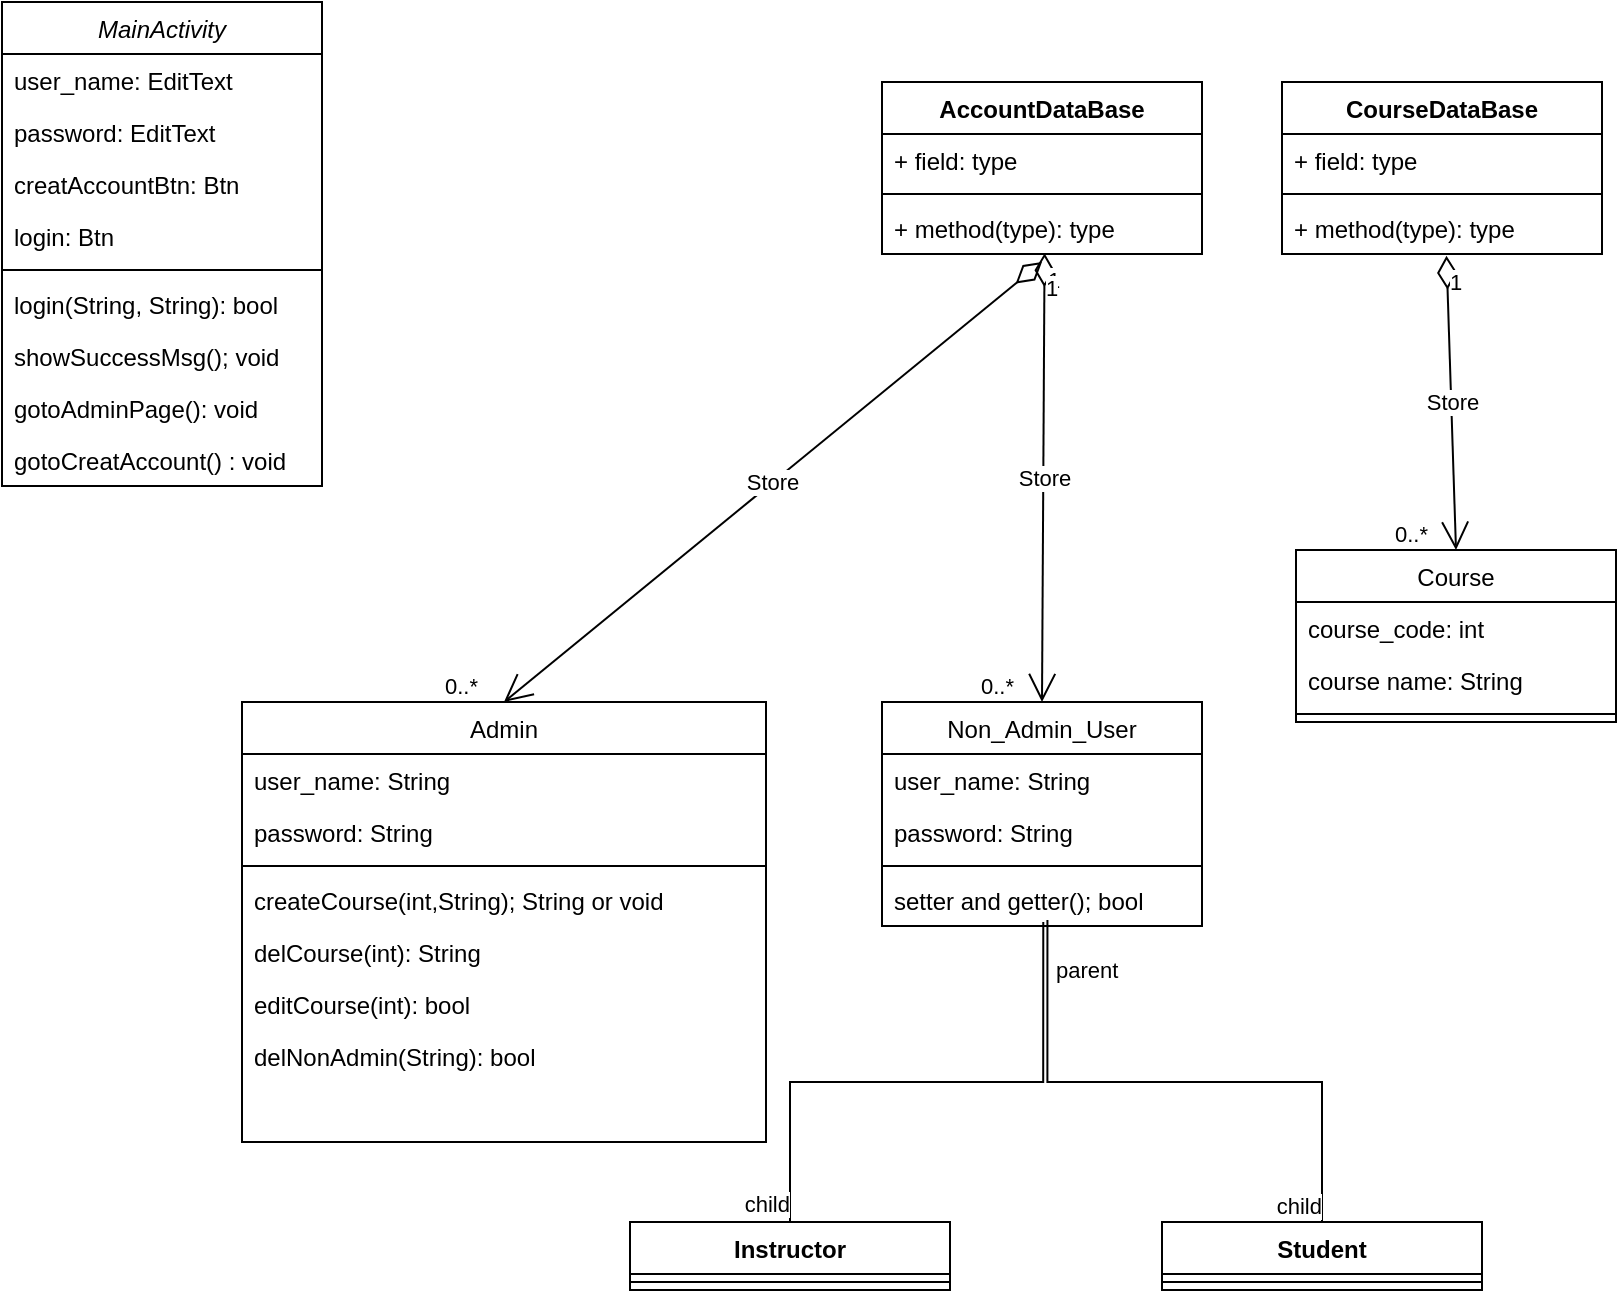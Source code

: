 <mxfile version="20.0.1" type="device"><diagram id="C5RBs43oDa-KdzZeNtuy" name="Page-1"><mxGraphModel dx="862" dy="475" grid="1" gridSize="10" guides="1" tooltips="1" connect="1" arrows="1" fold="1" page="1" pageScale="1" pageWidth="827" pageHeight="1169" math="0" shadow="0"><root><mxCell id="WIyWlLk6GJQsqaUBKTNV-0"/><mxCell id="WIyWlLk6GJQsqaUBKTNV-1" parent="WIyWlLk6GJQsqaUBKTNV-0"/><mxCell id="zkfFHV4jXpPFQw0GAbJ--0" value="MainActivity" style="swimlane;fontStyle=2;align=center;verticalAlign=top;childLayout=stackLayout;horizontal=1;startSize=26;horizontalStack=0;resizeParent=1;resizeLast=0;collapsible=1;marginBottom=0;rounded=0;shadow=0;strokeWidth=1;" parent="WIyWlLk6GJQsqaUBKTNV-1" vertex="1"><mxGeometry x="20" y="30" width="160" height="242" as="geometry"><mxRectangle x="230" y="140" width="160" height="26" as="alternateBounds"/></mxGeometry></mxCell><mxCell id="zkfFHV4jXpPFQw0GAbJ--1" value="user_name: EditText" style="text;align=left;verticalAlign=top;spacingLeft=4;spacingRight=4;overflow=hidden;rotatable=0;points=[[0,0.5],[1,0.5]];portConstraint=eastwest;" parent="zkfFHV4jXpPFQw0GAbJ--0" vertex="1"><mxGeometry y="26" width="160" height="26" as="geometry"/></mxCell><mxCell id="zkfFHV4jXpPFQw0GAbJ--2" value="password: EditText" style="text;align=left;verticalAlign=top;spacingLeft=4;spacingRight=4;overflow=hidden;rotatable=0;points=[[0,0.5],[1,0.5]];portConstraint=eastwest;rounded=0;shadow=0;html=0;" parent="zkfFHV4jXpPFQw0GAbJ--0" vertex="1"><mxGeometry y="52" width="160" height="26" as="geometry"/></mxCell><mxCell id="zkfFHV4jXpPFQw0GAbJ--3" value="creatAccountBtn: Btn" style="text;align=left;verticalAlign=top;spacingLeft=4;spacingRight=4;overflow=hidden;rotatable=0;points=[[0,0.5],[1,0.5]];portConstraint=eastwest;rounded=0;shadow=0;html=0;" parent="zkfFHV4jXpPFQw0GAbJ--0" vertex="1"><mxGeometry y="78" width="160" height="26" as="geometry"/></mxCell><mxCell id="XcK1MfJlwx8UdS8gnA3x-0" value="login: Btn" style="text;strokeColor=none;fillColor=none;align=left;verticalAlign=top;spacingLeft=4;spacingRight=4;overflow=hidden;rotatable=0;points=[[0,0.5],[1,0.5]];portConstraint=eastwest;" vertex="1" parent="zkfFHV4jXpPFQw0GAbJ--0"><mxGeometry y="104" width="160" height="26" as="geometry"/></mxCell><mxCell id="zkfFHV4jXpPFQw0GAbJ--4" value="" style="line;html=1;strokeWidth=1;align=left;verticalAlign=middle;spacingTop=-1;spacingLeft=3;spacingRight=3;rotatable=0;labelPosition=right;points=[];portConstraint=eastwest;" parent="zkfFHV4jXpPFQw0GAbJ--0" vertex="1"><mxGeometry y="130" width="160" height="8" as="geometry"/></mxCell><mxCell id="zkfFHV4jXpPFQw0GAbJ--5" value="login(String, String): bool" style="text;align=left;verticalAlign=top;spacingLeft=4;spacingRight=4;overflow=hidden;rotatable=0;points=[[0,0.5],[1,0.5]];portConstraint=eastwest;" parent="zkfFHV4jXpPFQw0GAbJ--0" vertex="1"><mxGeometry y="138" width="160" height="26" as="geometry"/></mxCell><mxCell id="XcK1MfJlwx8UdS8gnA3x-18" value="showSuccessMsg(); void" style="text;strokeColor=none;fillColor=none;align=left;verticalAlign=top;spacingLeft=4;spacingRight=4;overflow=hidden;rotatable=0;points=[[0,0.5],[1,0.5]];portConstraint=eastwest;" vertex="1" parent="zkfFHV4jXpPFQw0GAbJ--0"><mxGeometry y="164" width="160" height="26" as="geometry"/></mxCell><mxCell id="XcK1MfJlwx8UdS8gnA3x-17" value="gotoAdminPage(): void" style="text;strokeColor=none;fillColor=none;align=left;verticalAlign=top;spacingLeft=4;spacingRight=4;overflow=hidden;rotatable=0;points=[[0,0.5],[1,0.5]];portConstraint=eastwest;" vertex="1" parent="zkfFHV4jXpPFQw0GAbJ--0"><mxGeometry y="190" width="160" height="26" as="geometry"/></mxCell><mxCell id="XcK1MfJlwx8UdS8gnA3x-16" value="gotoCreatAccount() : void" style="text;strokeColor=none;fillColor=none;align=left;verticalAlign=top;spacingLeft=4;spacingRight=4;overflow=hidden;rotatable=0;points=[[0,0.5],[1,0.5]];portConstraint=eastwest;" vertex="1" parent="zkfFHV4jXpPFQw0GAbJ--0"><mxGeometry y="216" width="160" height="26" as="geometry"/></mxCell><mxCell id="zkfFHV4jXpPFQw0GAbJ--6" value="Non_Admin_User" style="swimlane;fontStyle=0;align=center;verticalAlign=top;childLayout=stackLayout;horizontal=1;startSize=26;horizontalStack=0;resizeParent=1;resizeLast=0;collapsible=1;marginBottom=0;rounded=0;shadow=0;strokeWidth=1;" parent="WIyWlLk6GJQsqaUBKTNV-1" vertex="1"><mxGeometry x="460" y="380" width="160" height="112" as="geometry"><mxRectangle x="130" y="380" width="160" height="26" as="alternateBounds"/></mxGeometry></mxCell><mxCell id="zkfFHV4jXpPFQw0GAbJ--7" value="user_name: String" style="text;align=left;verticalAlign=top;spacingLeft=4;spacingRight=4;overflow=hidden;rotatable=0;points=[[0,0.5],[1,0.5]];portConstraint=eastwest;" parent="zkfFHV4jXpPFQw0GAbJ--6" vertex="1"><mxGeometry y="26" width="160" height="26" as="geometry"/></mxCell><mxCell id="zkfFHV4jXpPFQw0GAbJ--8" value="password: String" style="text;align=left;verticalAlign=top;spacingLeft=4;spacingRight=4;overflow=hidden;rotatable=0;points=[[0,0.5],[1,0.5]];portConstraint=eastwest;rounded=0;shadow=0;html=0;" parent="zkfFHV4jXpPFQw0GAbJ--6" vertex="1"><mxGeometry y="52" width="160" height="26" as="geometry"/></mxCell><mxCell id="zkfFHV4jXpPFQw0GAbJ--9" value="" style="line;html=1;strokeWidth=1;align=left;verticalAlign=middle;spacingTop=-1;spacingLeft=3;spacingRight=3;rotatable=0;labelPosition=right;points=[];portConstraint=eastwest;" parent="zkfFHV4jXpPFQw0GAbJ--6" vertex="1"><mxGeometry y="78" width="160" height="8" as="geometry"/></mxCell><mxCell id="XcK1MfJlwx8UdS8gnA3x-20" value="setter and getter(); bool " style="text;strokeColor=none;fillColor=none;align=left;verticalAlign=top;spacingLeft=4;spacingRight=4;overflow=hidden;rotatable=0;points=[[0,0.5],[1,0.5]];portConstraint=eastwest;" vertex="1" parent="zkfFHV4jXpPFQw0GAbJ--6"><mxGeometry y="86" width="160" height="26" as="geometry"/></mxCell><mxCell id="zkfFHV4jXpPFQw0GAbJ--13" value="Course" style="swimlane;fontStyle=0;align=center;verticalAlign=top;childLayout=stackLayout;horizontal=1;startSize=26;horizontalStack=0;resizeParent=1;resizeLast=0;collapsible=1;marginBottom=0;rounded=0;shadow=0;strokeWidth=1;" parent="WIyWlLk6GJQsqaUBKTNV-1" vertex="1"><mxGeometry x="667" y="304" width="160" height="86" as="geometry"><mxRectangle x="340" y="380" width="170" height="26" as="alternateBounds"/></mxGeometry></mxCell><mxCell id="zkfFHV4jXpPFQw0GAbJ--14" value="course_code: int" style="text;align=left;verticalAlign=top;spacingLeft=4;spacingRight=4;overflow=hidden;rotatable=0;points=[[0,0.5],[1,0.5]];portConstraint=eastwest;" parent="zkfFHV4jXpPFQw0GAbJ--13" vertex="1"><mxGeometry y="26" width="160" height="26" as="geometry"/></mxCell><mxCell id="XcK1MfJlwx8UdS8gnA3x-1" value="course name: String" style="text;strokeColor=none;fillColor=none;align=left;verticalAlign=top;spacingLeft=4;spacingRight=4;overflow=hidden;rotatable=0;points=[[0,0.5],[1,0.5]];portConstraint=eastwest;" vertex="1" parent="zkfFHV4jXpPFQw0GAbJ--13"><mxGeometry y="52" width="160" height="26" as="geometry"/></mxCell><mxCell id="zkfFHV4jXpPFQw0GAbJ--15" value="" style="line;html=1;strokeWidth=1;align=left;verticalAlign=middle;spacingTop=-1;spacingLeft=3;spacingRight=3;rotatable=0;labelPosition=right;points=[];portConstraint=eastwest;" parent="zkfFHV4jXpPFQw0GAbJ--13" vertex="1"><mxGeometry y="78" width="160" height="8" as="geometry"/></mxCell><mxCell id="zkfFHV4jXpPFQw0GAbJ--17" value="Admin" style="swimlane;fontStyle=0;align=center;verticalAlign=top;childLayout=stackLayout;horizontal=1;startSize=26;horizontalStack=0;resizeParent=1;resizeLast=0;collapsible=1;marginBottom=0;rounded=0;shadow=0;strokeWidth=1;" parent="WIyWlLk6GJQsqaUBKTNV-1" vertex="1"><mxGeometry x="140" y="380" width="262" height="220" as="geometry"><mxRectangle x="550" y="140" width="160" height="26" as="alternateBounds"/></mxGeometry></mxCell><mxCell id="zkfFHV4jXpPFQw0GAbJ--18" value="user_name: String" style="text;align=left;verticalAlign=top;spacingLeft=4;spacingRight=4;overflow=hidden;rotatable=0;points=[[0,0.5],[1,0.5]];portConstraint=eastwest;" parent="zkfFHV4jXpPFQw0GAbJ--17" vertex="1"><mxGeometry y="26" width="262" height="26" as="geometry"/></mxCell><mxCell id="XcK1MfJlwx8UdS8gnA3x-14" value="password: String" style="text;strokeColor=none;fillColor=none;align=left;verticalAlign=top;spacingLeft=4;spacingRight=4;overflow=hidden;rotatable=0;points=[[0,0.5],[1,0.5]];portConstraint=eastwest;" vertex="1" parent="zkfFHV4jXpPFQw0GAbJ--17"><mxGeometry y="52" width="262" height="26" as="geometry"/></mxCell><mxCell id="zkfFHV4jXpPFQw0GAbJ--23" value="" style="line;html=1;strokeWidth=1;align=left;verticalAlign=middle;spacingTop=-1;spacingLeft=3;spacingRight=3;rotatable=0;labelPosition=right;points=[];portConstraint=eastwest;" parent="zkfFHV4jXpPFQw0GAbJ--17" vertex="1"><mxGeometry y="78" width="262" height="8" as="geometry"/></mxCell><mxCell id="zkfFHV4jXpPFQw0GAbJ--25" value="createCourse(int,String); String or void" style="text;align=left;verticalAlign=top;spacingLeft=4;spacingRight=4;overflow=hidden;rotatable=0;points=[[0,0.5],[1,0.5]];portConstraint=eastwest;" parent="zkfFHV4jXpPFQw0GAbJ--17" vertex="1"><mxGeometry y="86" width="262" height="26" as="geometry"/></mxCell><mxCell id="zkfFHV4jXpPFQw0GAbJ--24" value="delCourse(int): String" style="text;align=left;verticalAlign=top;spacingLeft=4;spacingRight=4;overflow=hidden;rotatable=0;points=[[0,0.5],[1,0.5]];portConstraint=eastwest;" parent="zkfFHV4jXpPFQw0GAbJ--17" vertex="1"><mxGeometry y="112" width="262" height="26" as="geometry"/></mxCell><mxCell id="XcK1MfJlwx8UdS8gnA3x-12" value="editCourse(int): bool" style="text;strokeColor=none;fillColor=none;align=left;verticalAlign=top;spacingLeft=4;spacingRight=4;overflow=hidden;rotatable=0;points=[[0,0.5],[1,0.5]];portConstraint=eastwest;" vertex="1" parent="zkfFHV4jXpPFQw0GAbJ--17"><mxGeometry y="138" width="262" height="26" as="geometry"/></mxCell><mxCell id="XcK1MfJlwx8UdS8gnA3x-13" value="delNonAdmin(String): bool" style="text;strokeColor=none;fillColor=none;align=left;verticalAlign=top;spacingLeft=4;spacingRight=4;overflow=hidden;rotatable=0;points=[[0,0.5],[1,0.5]];portConstraint=eastwest;" vertex="1" parent="zkfFHV4jXpPFQw0GAbJ--17"><mxGeometry y="164" width="262" height="26" as="geometry"/></mxCell><mxCell id="XcK1MfJlwx8UdS8gnA3x-6" value="Instructor" style="swimlane;fontStyle=1;align=center;verticalAlign=top;childLayout=stackLayout;horizontal=1;startSize=26;horizontalStack=0;resizeParent=1;resizeParentMax=0;resizeLast=0;collapsible=1;marginBottom=0;" vertex="1" parent="WIyWlLk6GJQsqaUBKTNV-1"><mxGeometry x="334" y="640" width="160" height="34" as="geometry"/></mxCell><mxCell id="XcK1MfJlwx8UdS8gnA3x-8" value="" style="line;strokeWidth=1;fillColor=none;align=left;verticalAlign=middle;spacingTop=-1;spacingLeft=3;spacingRight=3;rotatable=0;labelPosition=right;points=[];portConstraint=eastwest;" vertex="1" parent="XcK1MfJlwx8UdS8gnA3x-6"><mxGeometry y="26" width="160" height="8" as="geometry"/></mxCell><mxCell id="XcK1MfJlwx8UdS8gnA3x-10" value="Student" style="swimlane;fontStyle=1;align=center;verticalAlign=top;childLayout=stackLayout;horizontal=1;startSize=26;horizontalStack=0;resizeParent=1;resizeParentMax=0;resizeLast=0;collapsible=1;marginBottom=0;" vertex="1" parent="WIyWlLk6GJQsqaUBKTNV-1"><mxGeometry x="600" y="640" width="160" height="34" as="geometry"/></mxCell><mxCell id="XcK1MfJlwx8UdS8gnA3x-11" value="" style="line;strokeWidth=1;fillColor=none;align=left;verticalAlign=middle;spacingTop=-1;spacingLeft=3;spacingRight=3;rotatable=0;labelPosition=right;points=[];portConstraint=eastwest;" vertex="1" parent="XcK1MfJlwx8UdS8gnA3x-10"><mxGeometry y="26" width="160" height="8" as="geometry"/></mxCell><mxCell id="XcK1MfJlwx8UdS8gnA3x-24" value="" style="endArrow=none;html=1;edgeStyle=orthogonalEdgeStyle;rounded=0;exitX=0.504;exitY=0.921;exitDx=0;exitDy=0;exitPerimeter=0;entryX=0.5;entryY=0;entryDx=0;entryDy=0;" edge="1" parent="WIyWlLk6GJQsqaUBKTNV-1" source="XcK1MfJlwx8UdS8gnA3x-20" target="XcK1MfJlwx8UdS8gnA3x-6"><mxGeometry relative="1" as="geometry"><mxPoint x="30.0" y="489.996" as="sourcePoint"/><mxPoint x="181.12" y="615.5" as="targetPoint"/><Array as="points"><mxPoint x="541" y="570"/><mxPoint x="414" y="570"/></Array></mxGeometry></mxCell><mxCell id="XcK1MfJlwx8UdS8gnA3x-25" value="parent" style="edgeLabel;resizable=0;html=1;align=left;verticalAlign=bottom;" connectable="0" vertex="1" parent="XcK1MfJlwx8UdS8gnA3x-24"><mxGeometry x="-1" relative="1" as="geometry"><mxPoint x="4" y="33" as="offset"/></mxGeometry></mxCell><mxCell id="XcK1MfJlwx8UdS8gnA3x-26" value="child" style="edgeLabel;resizable=0;html=1;align=right;verticalAlign=bottom;" connectable="0" vertex="1" parent="XcK1MfJlwx8UdS8gnA3x-24"><mxGeometry x="1" relative="1" as="geometry"/></mxCell><mxCell id="XcK1MfJlwx8UdS8gnA3x-27" value="CourseDataBase" style="swimlane;fontStyle=1;align=center;verticalAlign=top;childLayout=stackLayout;horizontal=1;startSize=26;horizontalStack=0;resizeParent=1;resizeParentMax=0;resizeLast=0;collapsible=1;marginBottom=0;" vertex="1" parent="WIyWlLk6GJQsqaUBKTNV-1"><mxGeometry x="660" y="70" width="160" height="86" as="geometry"/></mxCell><mxCell id="XcK1MfJlwx8UdS8gnA3x-28" value="+ field: type" style="text;strokeColor=none;fillColor=none;align=left;verticalAlign=top;spacingLeft=4;spacingRight=4;overflow=hidden;rotatable=0;points=[[0,0.5],[1,0.5]];portConstraint=eastwest;" vertex="1" parent="XcK1MfJlwx8UdS8gnA3x-27"><mxGeometry y="26" width="160" height="26" as="geometry"/></mxCell><mxCell id="XcK1MfJlwx8UdS8gnA3x-29" value="" style="line;strokeWidth=1;fillColor=none;align=left;verticalAlign=middle;spacingTop=-1;spacingLeft=3;spacingRight=3;rotatable=0;labelPosition=right;points=[];portConstraint=eastwest;" vertex="1" parent="XcK1MfJlwx8UdS8gnA3x-27"><mxGeometry y="52" width="160" height="8" as="geometry"/></mxCell><mxCell id="XcK1MfJlwx8UdS8gnA3x-30" value="+ method(type): type" style="text;strokeColor=none;fillColor=none;align=left;verticalAlign=top;spacingLeft=4;spacingRight=4;overflow=hidden;rotatable=0;points=[[0,0.5],[1,0.5]];portConstraint=eastwest;" vertex="1" parent="XcK1MfJlwx8UdS8gnA3x-27"><mxGeometry y="60" width="160" height="26" as="geometry"/></mxCell><mxCell id="XcK1MfJlwx8UdS8gnA3x-34" value="Store" style="endArrow=open;html=1;endSize=12;startArrow=diamondThin;startSize=14;startFill=0;rounded=0;exitX=0.514;exitY=1.035;exitDx=0;exitDy=0;exitPerimeter=0;entryX=0.5;entryY=0;entryDx=0;entryDy=0;" edge="1" parent="WIyWlLk6GJQsqaUBKTNV-1" source="XcK1MfJlwx8UdS8gnA3x-30" target="zkfFHV4jXpPFQw0GAbJ--13"><mxGeometry relative="1" as="geometry"><mxPoint x="330" y="440" as="sourcePoint"/><mxPoint x="490" y="440" as="targetPoint"/></mxGeometry></mxCell><mxCell id="XcK1MfJlwx8UdS8gnA3x-35" value="1" style="edgeLabel;resizable=0;html=1;align=left;verticalAlign=top;" connectable="0" vertex="1" parent="XcK1MfJlwx8UdS8gnA3x-34"><mxGeometry x="-1" relative="1" as="geometry"/></mxCell><mxCell id="XcK1MfJlwx8UdS8gnA3x-36" value="0..*" style="edgeLabel;resizable=0;html=1;align=right;verticalAlign=top;" connectable="0" vertex="1" parent="XcK1MfJlwx8UdS8gnA3x-34"><mxGeometry x="1" relative="1" as="geometry"><mxPoint x="-13" y="-21" as="offset"/></mxGeometry></mxCell><mxCell id="XcK1MfJlwx8UdS8gnA3x-37" value="AccountDataBase" style="swimlane;fontStyle=1;align=center;verticalAlign=top;childLayout=stackLayout;horizontal=1;startSize=26;horizontalStack=0;resizeParent=1;resizeParentMax=0;resizeLast=0;collapsible=1;marginBottom=0;" vertex="1" parent="WIyWlLk6GJQsqaUBKTNV-1"><mxGeometry x="460" y="70" width="160" height="86" as="geometry"/></mxCell><mxCell id="XcK1MfJlwx8UdS8gnA3x-38" value="+ field: type" style="text;strokeColor=none;fillColor=none;align=left;verticalAlign=top;spacingLeft=4;spacingRight=4;overflow=hidden;rotatable=0;points=[[0,0.5],[1,0.5]];portConstraint=eastwest;" vertex="1" parent="XcK1MfJlwx8UdS8gnA3x-37"><mxGeometry y="26" width="160" height="26" as="geometry"/></mxCell><mxCell id="XcK1MfJlwx8UdS8gnA3x-39" value="" style="line;strokeWidth=1;fillColor=none;align=left;verticalAlign=middle;spacingTop=-1;spacingLeft=3;spacingRight=3;rotatable=0;labelPosition=right;points=[];portConstraint=eastwest;" vertex="1" parent="XcK1MfJlwx8UdS8gnA3x-37"><mxGeometry y="52" width="160" height="8" as="geometry"/></mxCell><mxCell id="XcK1MfJlwx8UdS8gnA3x-40" value="+ method(type): type" style="text;strokeColor=none;fillColor=none;align=left;verticalAlign=top;spacingLeft=4;spacingRight=4;overflow=hidden;rotatable=0;points=[[0,0.5],[1,0.5]];portConstraint=eastwest;" vertex="1" parent="XcK1MfJlwx8UdS8gnA3x-37"><mxGeometry y="60" width="160" height="26" as="geometry"/></mxCell><mxCell id="XcK1MfJlwx8UdS8gnA3x-41" value="" style="endArrow=none;html=1;edgeStyle=orthogonalEdgeStyle;rounded=0;labelBackgroundColor=default;fontFamily=Helvetica;fontSize=11;fontColor=default;strokeColor=default;shape=connector;exitX=0.517;exitY=0.886;exitDx=0;exitDy=0;exitPerimeter=0;entryX=0.5;entryY=0;entryDx=0;entryDy=0;" edge="1" parent="WIyWlLk6GJQsqaUBKTNV-1" source="XcK1MfJlwx8UdS8gnA3x-20" target="XcK1MfJlwx8UdS8gnA3x-10"><mxGeometry relative="1" as="geometry"><mxPoint x="330" y="660" as="sourcePoint"/><mxPoint x="490" y="660" as="targetPoint"/><Array as="points"><mxPoint x="543" y="570"/><mxPoint x="680" y="570"/></Array></mxGeometry></mxCell><mxCell id="XcK1MfJlwx8UdS8gnA3x-43" value="child" style="edgeLabel;resizable=0;html=1;align=right;verticalAlign=bottom;fontFamily=Helvetica;fontSize=11;fontColor=default;" connectable="0" vertex="1" parent="XcK1MfJlwx8UdS8gnA3x-41"><mxGeometry x="1" relative="1" as="geometry"/></mxCell><mxCell id="XcK1MfJlwx8UdS8gnA3x-44" value="Store" style="endArrow=open;html=1;endSize=12;startArrow=diamondThin;startSize=14;startFill=0;rounded=0;exitX=0.508;exitY=0.988;exitDx=0;exitDy=0;exitPerimeter=0;entryX=0.5;entryY=0;entryDx=0;entryDy=0;" edge="1" parent="WIyWlLk6GJQsqaUBKTNV-1" source="XcK1MfJlwx8UdS8gnA3x-40" target="zkfFHV4jXpPFQw0GAbJ--6"><mxGeometry relative="1" as="geometry"><mxPoint x="537.62" y="170.0" as="sourcePoint"/><mxPoint x="542.38" y="317.09" as="targetPoint"/></mxGeometry></mxCell><mxCell id="XcK1MfJlwx8UdS8gnA3x-45" value="1" style="edgeLabel;resizable=0;html=1;align=left;verticalAlign=top;" connectable="0" vertex="1" parent="XcK1MfJlwx8UdS8gnA3x-44"><mxGeometry x="-1" relative="1" as="geometry"/></mxCell><mxCell id="XcK1MfJlwx8UdS8gnA3x-46" value="0..*" style="edgeLabel;resizable=0;html=1;align=right;verticalAlign=top;" connectable="0" vertex="1" parent="XcK1MfJlwx8UdS8gnA3x-44"><mxGeometry x="1" relative="1" as="geometry"><mxPoint x="-13" y="-21" as="offset"/></mxGeometry></mxCell><mxCell id="XcK1MfJlwx8UdS8gnA3x-47" value="Store" style="endArrow=open;html=1;endSize=12;startArrow=diamondThin;startSize=14;startFill=0;rounded=0;entryX=0.5;entryY=0;entryDx=0;entryDy=0;" edge="1" parent="WIyWlLk6GJQsqaUBKTNV-1" target="zkfFHV4jXpPFQw0GAbJ--17"><mxGeometry relative="1" as="geometry"><mxPoint x="540" y="160" as="sourcePoint"/><mxPoint x="280" y="374.31" as="targetPoint"/></mxGeometry></mxCell><mxCell id="XcK1MfJlwx8UdS8gnA3x-48" value="1" style="edgeLabel;resizable=0;html=1;align=left;verticalAlign=top;" connectable="0" vertex="1" parent="XcK1MfJlwx8UdS8gnA3x-47"><mxGeometry x="-1" relative="1" as="geometry"/></mxCell><mxCell id="XcK1MfJlwx8UdS8gnA3x-49" value="0..*" style="edgeLabel;resizable=0;html=1;align=right;verticalAlign=top;" connectable="0" vertex="1" parent="XcK1MfJlwx8UdS8gnA3x-47"><mxGeometry x="1" relative="1" as="geometry"><mxPoint x="-13" y="-21" as="offset"/></mxGeometry></mxCell></root></mxGraphModel></diagram></mxfile>
